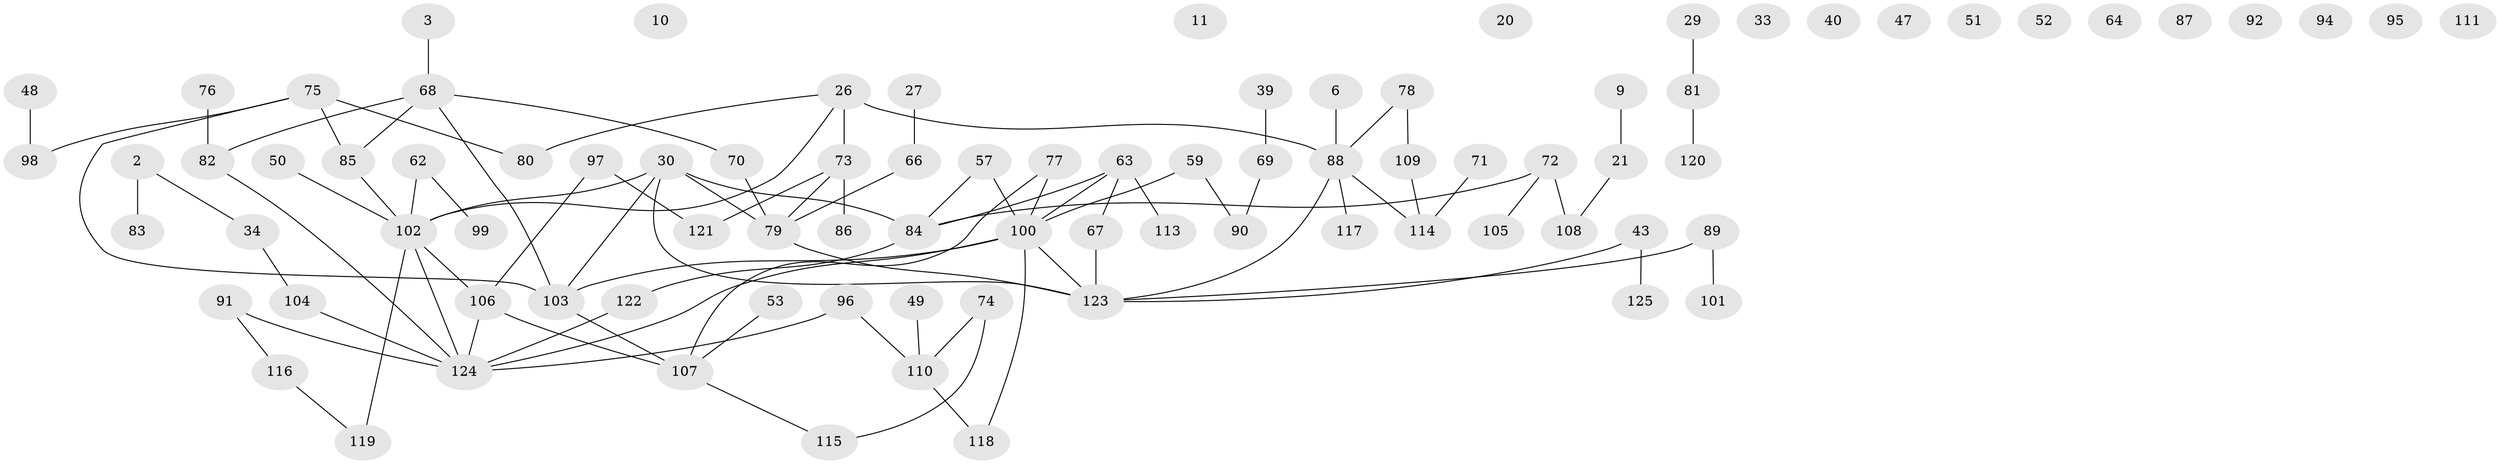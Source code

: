 // original degree distribution, {2: 0.288, 1: 0.256, 3: 0.168, 5: 0.088, 0: 0.112, 4: 0.064, 6: 0.024}
// Generated by graph-tools (version 1.1) at 2025/43/03/04/25 21:43:07]
// undirected, 87 vertices, 93 edges
graph export_dot {
graph [start="1"]
  node [color=gray90,style=filled];
  2;
  3;
  6;
  9;
  10;
  11;
  20;
  21;
  26;
  27;
  29;
  30;
  33;
  34;
  39;
  40;
  43;
  47;
  48;
  49;
  50;
  51;
  52;
  53;
  57;
  59;
  62;
  63;
  64;
  66;
  67;
  68;
  69;
  70;
  71;
  72;
  73;
  74 [super="+15"];
  75;
  76;
  77 [super="+61"];
  78;
  79 [super="+38"];
  80;
  81;
  82 [super="+42"];
  83;
  84 [super="+25"];
  85;
  86;
  87;
  88 [super="+8"];
  89 [super="+55"];
  90;
  91;
  92;
  94;
  95;
  96;
  97;
  98;
  99;
  100 [super="+28+7"];
  101;
  102 [super="+37+60"];
  103 [super="+56+46"];
  104;
  105;
  106 [super="+12+17"];
  107;
  108;
  109 [super="+4"];
  110;
  111;
  113;
  114;
  115;
  116;
  117;
  118;
  119 [super="+35"];
  120;
  121;
  122;
  123 [super="+36+93"];
  124 [super="+54+65+112"];
  125;
  2 -- 34;
  2 -- 83;
  3 -- 68;
  6 -- 88;
  9 -- 21;
  21 -- 108;
  26 -- 73;
  26 -- 80;
  26 -- 88 [weight=2];
  26 -- 102;
  27 -- 66;
  29 -- 81;
  30 -- 79 [weight=2];
  30 -- 84;
  30 -- 102;
  30 -- 123;
  30 -- 103;
  34 -- 104;
  39 -- 69;
  43 -- 125;
  43 -- 123;
  48 -- 98;
  49 -- 110;
  50 -- 102;
  53 -- 107;
  57 -- 84;
  57 -- 100;
  59 -- 90;
  59 -- 100;
  62 -- 99;
  62 -- 102;
  63 -- 67;
  63 -- 84;
  63 -- 113;
  63 -- 100;
  66 -- 79;
  67 -- 123;
  68 -- 70;
  68 -- 85;
  68 -- 82;
  68 -- 103;
  69 -- 90;
  70 -- 79;
  71 -- 114;
  72 -- 84;
  72 -- 105;
  72 -- 108;
  73 -- 86;
  73 -- 121;
  73 -- 79;
  74 -- 110;
  74 -- 115;
  75 -- 80;
  75 -- 85;
  75 -- 98;
  75 -- 103;
  76 -- 82;
  77 -- 107;
  77 -- 100;
  78 -- 88;
  78 -- 109;
  79 -- 123;
  81 -- 120;
  82 -- 124;
  84 -- 122;
  85 -- 102;
  88 -- 114;
  88 -- 117;
  88 -- 123;
  89 -- 123;
  89 -- 101;
  91 -- 116;
  91 -- 124 [weight=2];
  96 -- 110;
  96 -- 124;
  97 -- 121;
  97 -- 106;
  100 -- 118;
  100 -- 123 [weight=2];
  100 -- 124 [weight=2];
  100 -- 103;
  102 -- 119;
  102 -- 106;
  102 -- 124;
  103 -- 107;
  104 -- 124;
  106 -- 107;
  106 -- 124;
  107 -- 115;
  109 -- 114;
  110 -- 118;
  116 -- 119;
  122 -- 124;
}
